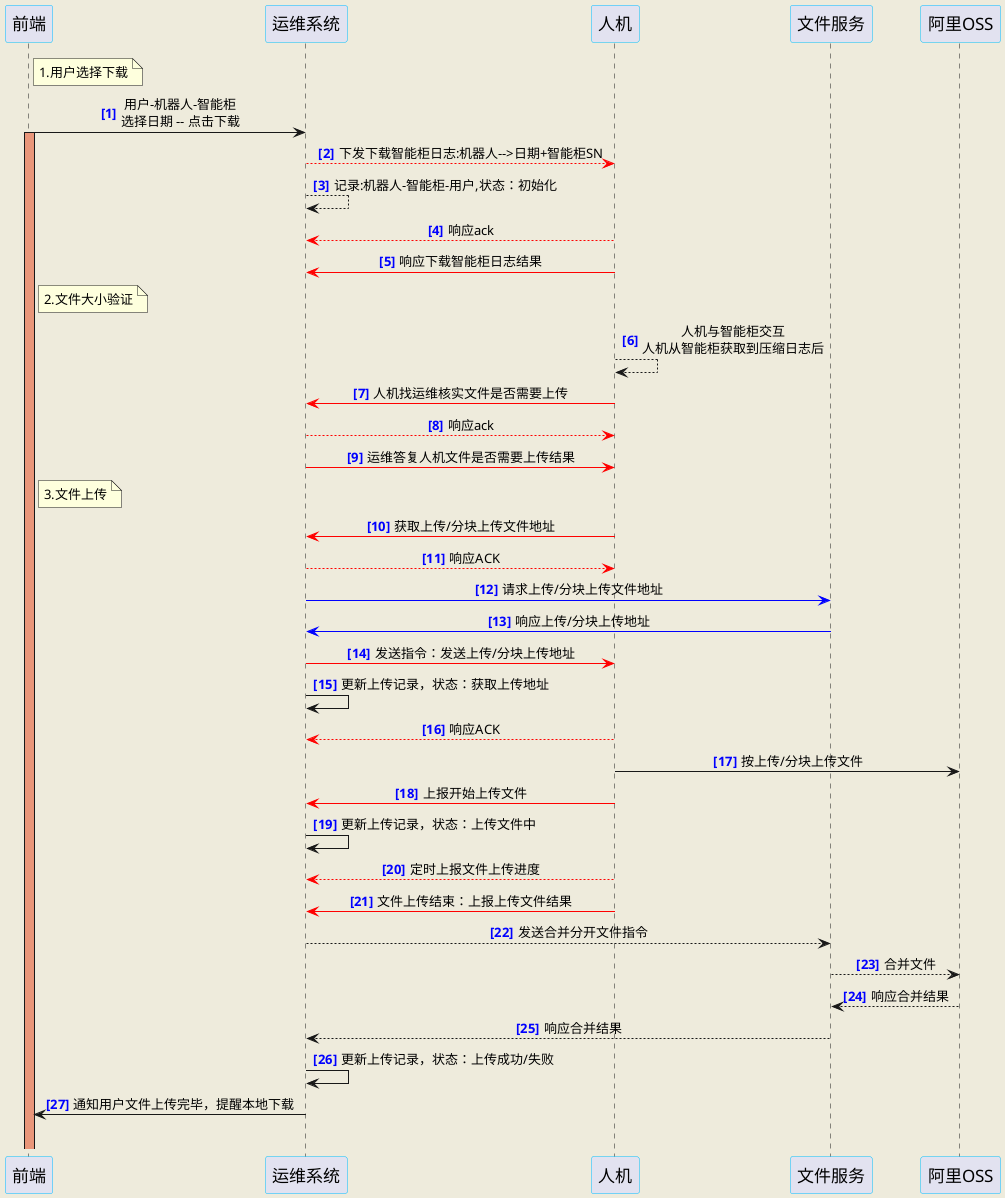 @startuml
skinparam backgroundColor #EEEBDC

skinparam sequenceMessageAlign center
'skinparam monochrome reverse

skinparam sequence {
ParticipantBorderColor DeepSkyBlue
'ParticipantBackgroundColor DodgerBlue
ParticipantFontSize 17
'ParticipantFontColor #A9DCDF

}


participant "前端" as front
participant "运维系统" as omsys
participant "人机" as robot
participant "文件服务" as filesys
participant "阿里OSS" as oss

autonumber "<font color=blue><b>[##]"

note right front : 1.用户选择下载
front -> omsys: 用户-机器人-智能柜\n选择日期 -- 点击下载
activate front #DarkSalmon

omsys --[#red]> robot: 下发下载智能柜日志:机器人-->日期+智能柜SN

omsys --> omsys: 记录:机器人-智能柜-用户,状态：初始化

robot ---[#red]> omsys: 响应ack

robot -[#red]> omsys: 响应下载智能柜日志结果

note right front : 2.文件大小验证

robot --> robot: 人机与智能柜交互\n人机从智能柜获取到压缩日志后

robot -[#red]> omsys: 人机找运维核实文件是否需要上传

omsys --[#red]> robot: 响应ack

omsys -[#red]> robot: 运维答复人机文件是否需要上传结果

note right front : 3.文件上传

robot -[#red]> omsys: 获取上传/分块上传文件地址

omsys --[#red]> robot: 响应ACK

omsys -[#blue]> filesys: 请求上传/分块上传文件地址

filesys -[#blue]> omsys: 响应上传/分块上传地址

omsys -[#red]> robot: 发送指令：发送上传/分块上传地址

omsys -> omsys: 更新上传记录，状态：获取上传地址

robot --[#red]> omsys: 响应ACK

robot -> oss: 按上传/分块上传文件

robot -[#red]> omsys: 上报开始上传文件

omsys -> omsys: 更新上传记录，状态：上传文件中

robot --[#red]> omsys: 定时上报文件上传进度

robot -[#red]> omsys: 文件上传结束：上报上传文件结果

omsys --> filesys: 发送合并分开文件指令

filesys --> oss: 合并文件

oss --> filesys: 响应合并结果

filesys --> omsys: 响应合并结果

omsys -> omsys: 更新上传记录，状态：上传成功/失败

omsys -> front: 通知用户文件上传完毕，提醒本地下载
autonumber stop
|||
autonumber "<font color=blue><b>[##]"

@enduml